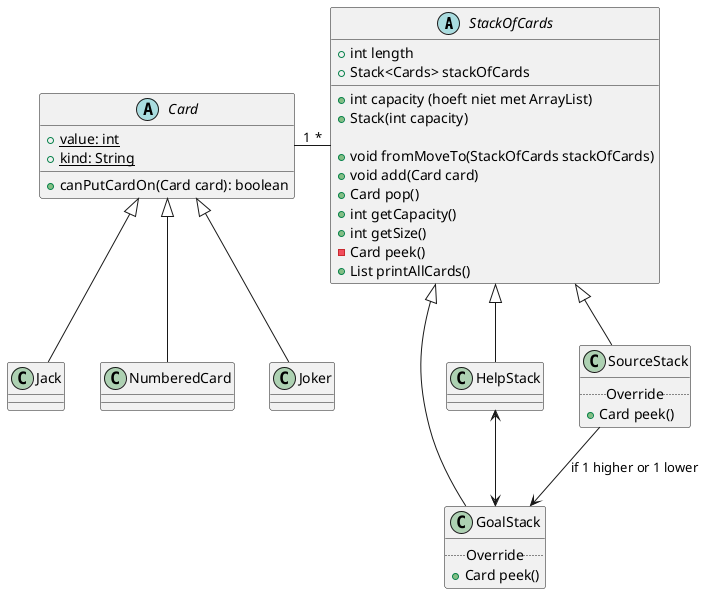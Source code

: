 @startuml

abstract StackOfCards{
    + int capacity (hoeft niet met ArrayList)
    + int length
    + Stack<Cards> stackOfCards

    + Stack(int capacity)

    + void fromMoveTo(StackOfCards stackOfCards)
    + void add(Card card)
    + Card pop()
    + int getCapacity()
    + int getSize()
    - Card peek()
    + List printAllCards()
}

class GoalStack{
    ..Override..
    + Card peek()
}

class HelpStack{

}

class SourceStack{
    ..Override..
    + Card peek()
}

'Cards are immutable
abstract Card{
    + {static} value: int
    + {static} kind: String

    + canPutCardOn(Card card): boolean
}

class Jack{
}

class NumberedCard{
}

class Joker{
}

'Inheritance
StackOfCards <|-- GoalStack
StackOfCards <|-- SourceStack
StackOfCards <|-- HelpStack
Card <|-- Jack
Card <|-- Joker
Card <|-- NumberedCard

'Bidirectional relation
Card "1" - "*" StackOfCards
HelpStack <-->  GoalStack

'Unidirectional relation
SourceStack --> GoalStack : if 1 higher or 1 lower


@enduml